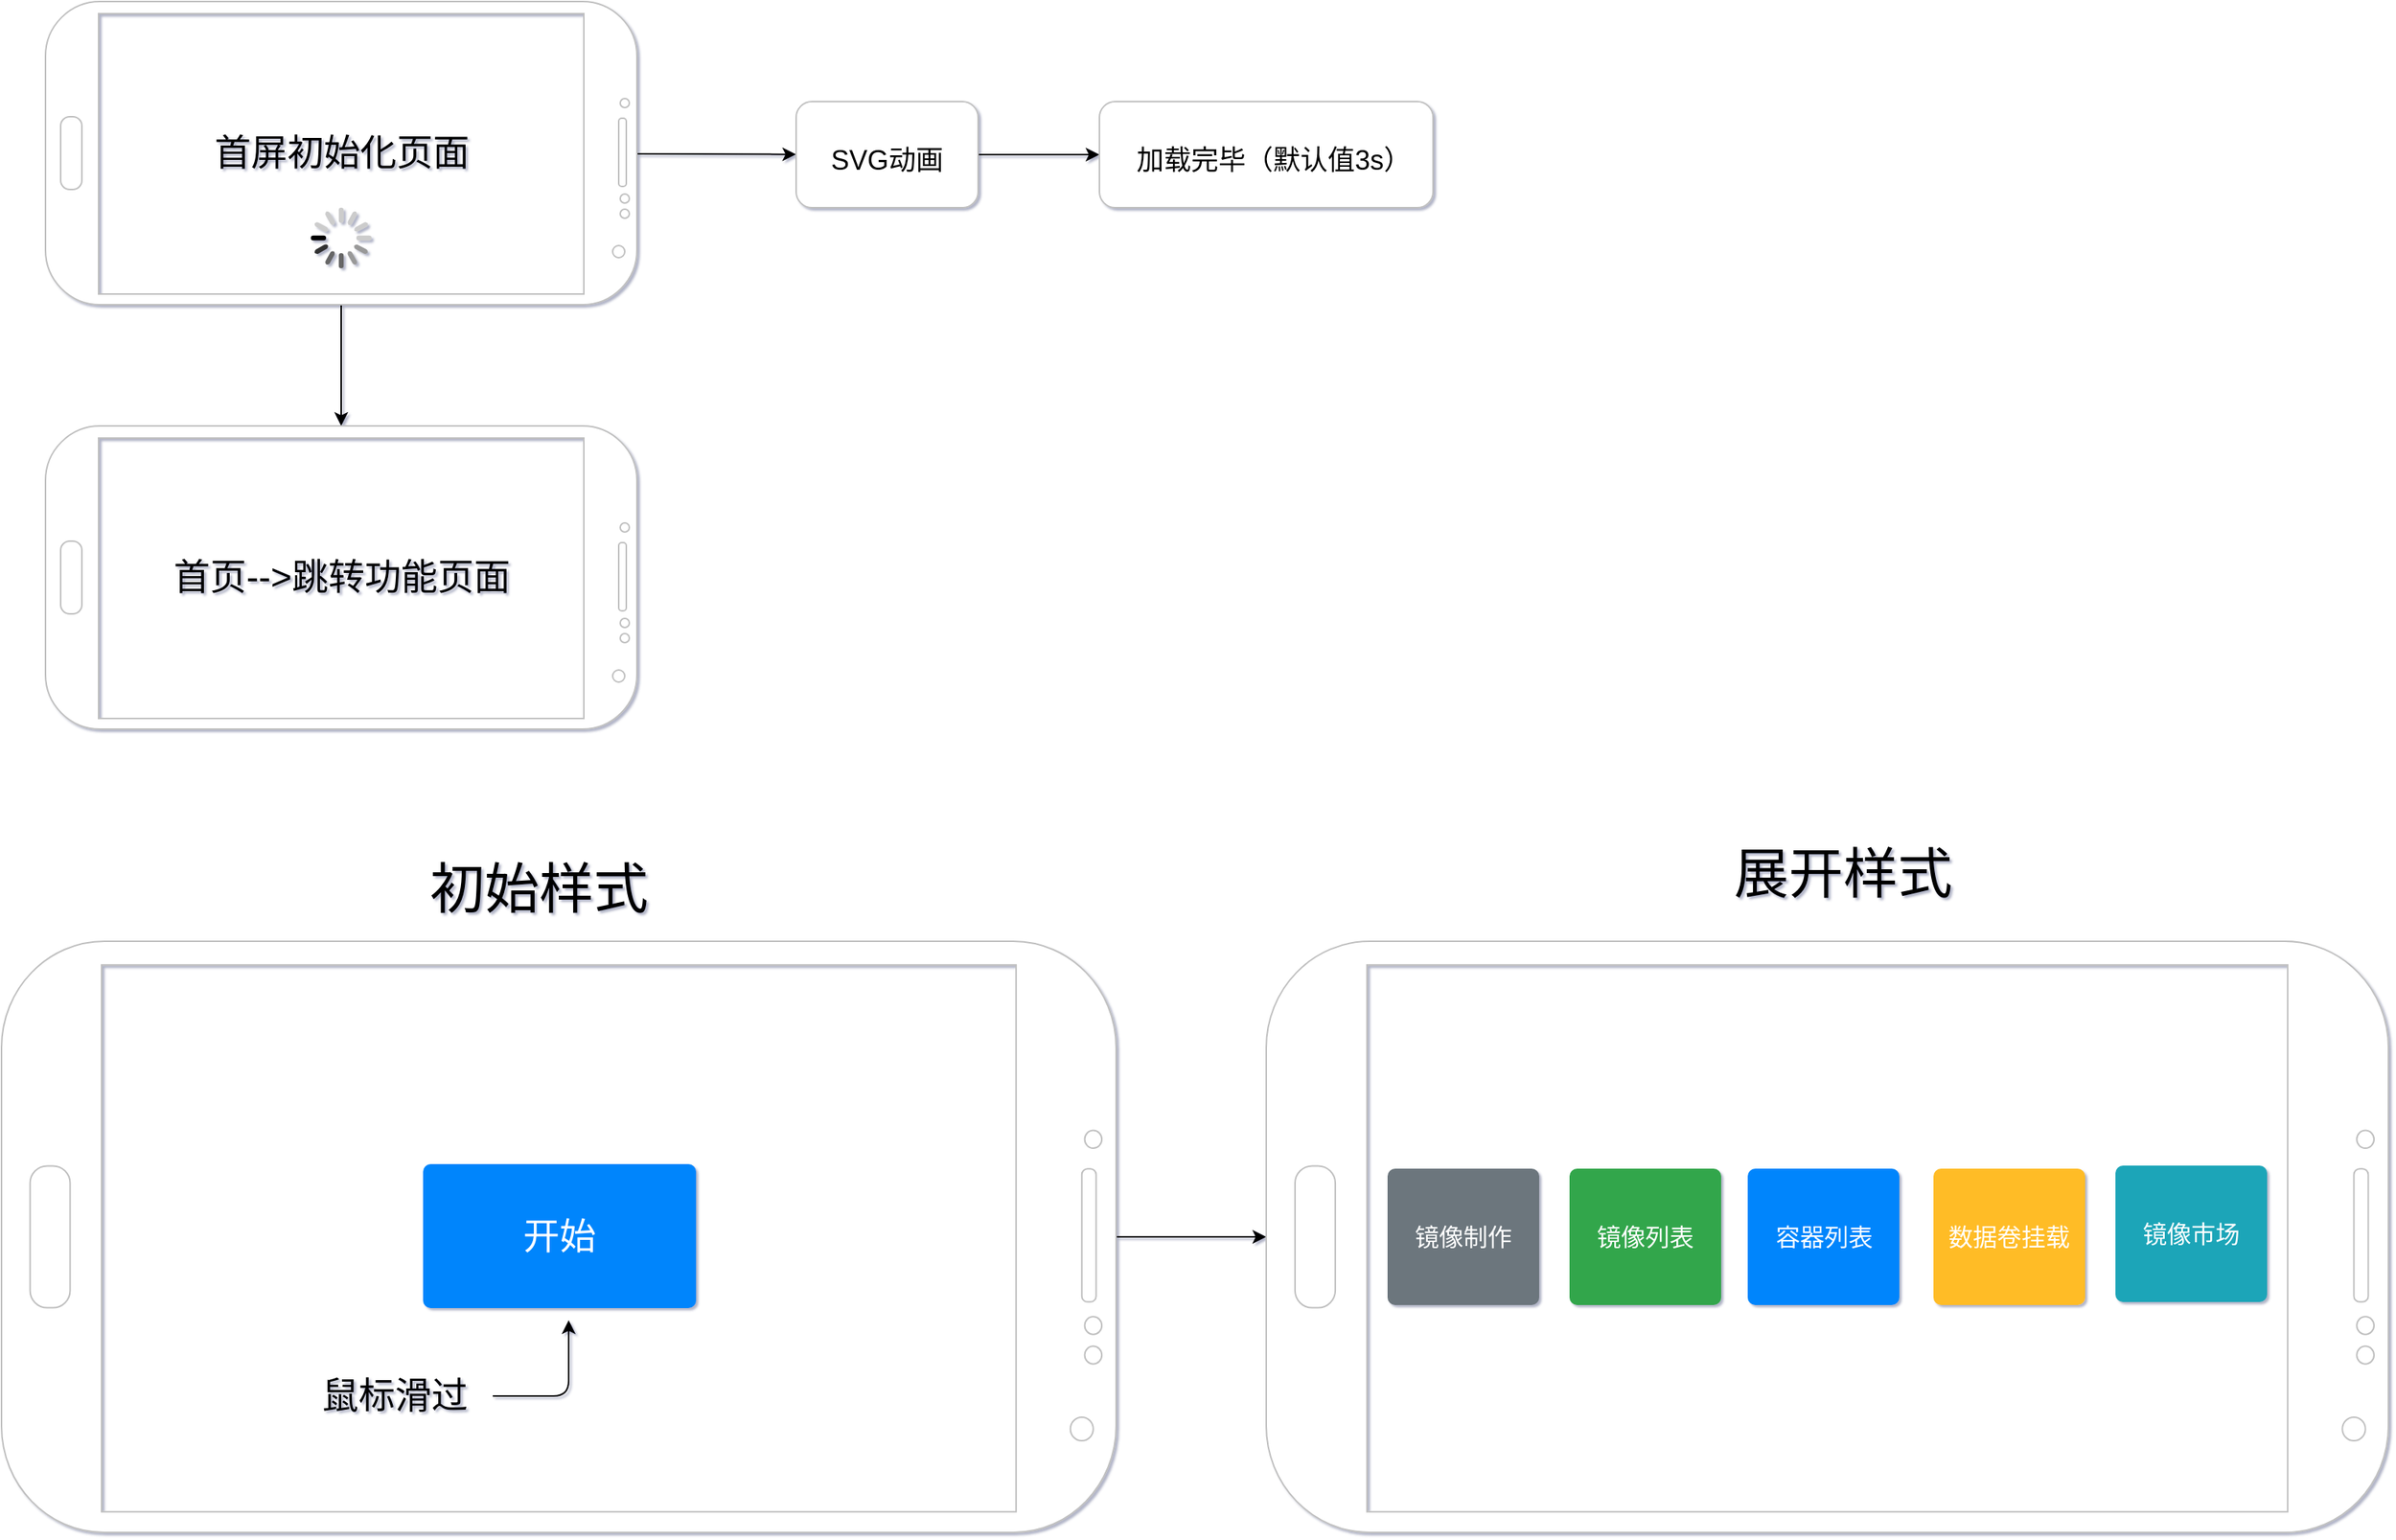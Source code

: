 <mxfile>
    <diagram id="ZY2Z-TiaMthCMwKG_cw0" name="首页">
        <mxGraphModel dx="1009" dy="747" grid="1" gridSize="10" guides="1" tooltips="1" connect="1" arrows="1" fold="1" page="1" pageScale="1" pageWidth="827" pageHeight="583" background="none" math="0" shadow="1">
            <root>
                <mxCell id="0"/>
                <mxCell id="1" parent="0"/>
                <mxCell id="26" value="" style="edgeStyle=none;html=1;fontSize=24;" parent="1" source="23" target="25" edge="1">
                    <mxGeometry relative="1" as="geometry"/>
                </mxCell>
                <mxCell id="33" value="" style="edgeStyle=none;html=1;fontSize=24;" parent="1" source="23" target="29" edge="1">
                    <mxGeometry relative="1" as="geometry"/>
                </mxCell>
                <mxCell id="23" value="" style="verticalLabelPosition=bottom;verticalAlign=top;html=1;shadow=0;dashed=0;strokeWidth=1;shape=mxgraph.android.phone2;strokeColor=#c0c0c0;direction=south;" parent="1" vertex="1">
                    <mxGeometry x="75" y="60" width="390" height="200" as="geometry"/>
                </mxCell>
                <mxCell id="24" value="&lt;font style=&quot;font-size: 24px&quot;&gt;首屏初始化页面&lt;/font&gt;" style="text;html=1;align=center;verticalAlign=middle;resizable=0;points=[];autosize=1;strokeColor=none;fillColor=none;" parent="1" vertex="1">
                    <mxGeometry x="180" y="150" width="180" height="20" as="geometry"/>
                </mxCell>
                <mxCell id="28" value="" style="edgeStyle=none;html=1;fontSize=18;" parent="1" source="25" target="27" edge="1">
                    <mxGeometry relative="1" as="geometry"/>
                </mxCell>
                <mxCell id="25" value="&lt;div&gt;&lt;span&gt;&lt;font style=&quot;font-size: 18px&quot;&gt;&lt;br&gt;&lt;/font&gt;&lt;/span&gt;&lt;/div&gt;&lt;div&gt;&lt;span&gt;&lt;font style=&quot;font-size: 18px&quot;&gt;SVG动画&lt;/font&gt;&lt;/span&gt;&lt;/div&gt;" style="rounded=1;whiteSpace=wrap;html=1;verticalAlign=top;strokeColor=#c0c0c0;shadow=0;dashed=0;strokeWidth=1;align=center;" parent="1" vertex="1">
                    <mxGeometry x="570" y="126" width="120" height="70" as="geometry"/>
                </mxCell>
                <mxCell id="27" value="&lt;div&gt;&lt;span&gt;&lt;font style=&quot;font-size: 18px&quot;&gt;&lt;br&gt;&lt;/font&gt;&lt;/span&gt;&lt;/div&gt;&lt;div&gt;&lt;span&gt;&lt;font style=&quot;font-size: 18px&quot;&gt;&amp;nbsp; 加载完毕（默认值3s）&lt;/font&gt;&lt;/span&gt;&lt;/div&gt;" style="rounded=1;whiteSpace=wrap;html=1;verticalAlign=top;strokeColor=#c0c0c0;shadow=0;dashed=0;strokeWidth=1;align=center;" parent="1" vertex="1">
                    <mxGeometry x="770" y="126" width="220" height="70" as="geometry"/>
                </mxCell>
                <mxCell id="29" value="" style="verticalLabelPosition=bottom;verticalAlign=top;html=1;shadow=0;dashed=0;strokeWidth=1;shape=mxgraph.android.phone2;strokeColor=#c0c0c0;direction=south;" parent="1" vertex="1">
                    <mxGeometry x="75" y="340" width="390" height="200" as="geometry"/>
                </mxCell>
                <mxCell id="30" value="&lt;font style=&quot;font-size: 24px&quot;&gt;首页--&amp;gt;跳转功能页面&lt;/font&gt;" style="text;html=1;align=center;verticalAlign=middle;resizable=0;points=[];autosize=1;strokeColor=none;fillColor=none;fontSize=18;" parent="1" vertex="1">
                    <mxGeometry x="150" y="425" width="240" height="30" as="geometry"/>
                </mxCell>
                <mxCell id="35" value="" style="html=1;verticalLabelPosition=bottom;labelBackgroundColor=#ffffff;verticalAlign=top;shadow=0;dashed=0;strokeWidth=2;shape=mxgraph.ios7.misc.loading_circle;fontSize=24;" parent="1" vertex="1">
                    <mxGeometry x="250" y="196" width="40" height="40" as="geometry"/>
                </mxCell>
                <mxCell id="51" value="" style="edgeStyle=none;html=1;fontSize=24;" parent="1" source="36" target="45" edge="1">
                    <mxGeometry relative="1" as="geometry"/>
                </mxCell>
                <mxCell id="36" value="" style="verticalLabelPosition=bottom;verticalAlign=top;html=1;shadow=0;dashed=0;strokeWidth=1;shape=mxgraph.android.phone2;strokeColor=#c0c0c0;direction=south;" parent="1" vertex="1">
                    <mxGeometry x="46" y="680" width="735" height="390" as="geometry"/>
                </mxCell>
                <mxCell id="40" value="&lt;font style=&quot;font-size: 36px&quot;&gt;初始样式&lt;/font&gt;" style="text;html=1;align=center;verticalAlign=middle;resizable=0;points=[];autosize=1;strokeColor=none;fillColor=none;" parent="1" vertex="1">
                    <mxGeometry x="320" y="630" width="160" height="30" as="geometry"/>
                </mxCell>
                <mxCell id="43" value="&lt;font style=&quot;font-size: 24px&quot;&gt;开始&lt;/font&gt;" style="html=1;shadow=0;dashed=0;shape=mxgraph.bootstrap.rrect;rSize=5;strokeColor=none;strokeWidth=1;fillColor=#0085FC;fontColor=#FFFFFF;whiteSpace=wrap;align=center;verticalAlign=middle;spacingLeft=0;fontStyle=0;fontSize=16;spacing=5;" parent="1" vertex="1">
                    <mxGeometry x="324" y="827" width="180" height="95" as="geometry"/>
                </mxCell>
                <mxCell id="45" value="" style="verticalLabelPosition=bottom;verticalAlign=top;html=1;shadow=0;dashed=0;strokeWidth=1;shape=mxgraph.android.phone2;strokeColor=#c0c0c0;direction=south;" parent="1" vertex="1">
                    <mxGeometry x="880" y="680" width="740" height="390" as="geometry"/>
                </mxCell>
                <mxCell id="46" value="&lt;font style=&quot;font-size: 36px&quot;&gt;展开样式&lt;/font&gt;" style="text;html=1;align=center;verticalAlign=middle;resizable=0;points=[];autosize=1;strokeColor=none;fillColor=none;" parent="1" vertex="1">
                    <mxGeometry x="1180" y="620" width="160" height="30" as="geometry"/>
                </mxCell>
                <mxCell id="49" value="" style="edgeStyle=segmentEdgeStyle;endArrow=classic;html=1;fontSize=24;" parent="1" edge="1">
                    <mxGeometry width="50" height="50" relative="1" as="geometry">
                        <mxPoint x="370" y="980" as="sourcePoint"/>
                        <mxPoint x="420" y="930" as="targetPoint"/>
                    </mxGeometry>
                </mxCell>
                <mxCell id="50" value="鼠标滑过" style="text;html=1;align=center;verticalAlign=middle;resizable=0;points=[];autosize=1;strokeColor=none;fillColor=none;fontSize=24;" parent="1" vertex="1">
                    <mxGeometry x="250" y="965" width="110" height="30" as="geometry"/>
                </mxCell>
                <mxCell id="52" value="容器列表" style="html=1;shadow=0;dashed=0;shape=mxgraph.bootstrap.rrect;rSize=5;strokeColor=none;strokeWidth=1;fillColor=#0085FC;fontColor=#FFFFFF;whiteSpace=wrap;align=center;verticalAlign=middle;spacingLeft=0;fontStyle=0;fontSize=16;spacing=5;" parent="1" vertex="1">
                    <mxGeometry x="1197.5" y="830" width="100" height="90" as="geometry"/>
                </mxCell>
                <mxCell id="53" value="镜像制作" style="html=1;shadow=0;dashed=0;shape=mxgraph.bootstrap.rrect;rSize=5;strokeColor=none;strokeWidth=1;fillColor=#6C767D;fontColor=#FFFFFF;whiteSpace=wrap;align=center;verticalAlign=middle;spacingLeft=0;fontStyle=0;fontSize=16;spacing=5;" parent="1" vertex="1">
                    <mxGeometry x="960" y="830" width="100" height="90" as="geometry"/>
                </mxCell>
                <mxCell id="54" value="镜像列表" style="html=1;shadow=0;dashed=0;shape=mxgraph.bootstrap.rrect;rSize=5;strokeColor=none;strokeWidth=1;fillColor=#33A64C;fontColor=#FFFFFF;whiteSpace=wrap;align=center;verticalAlign=middle;spacingLeft=0;fontStyle=0;fontSize=16;spacing=5;" parent="1" vertex="1">
                    <mxGeometry x="1080" y="830" width="100" height="90" as="geometry"/>
                </mxCell>
                <mxCell id="55" value="数据卷挂载" style="html=1;shadow=0;dashed=0;shape=mxgraph.bootstrap.rrect;rSize=5;strokeColor=none;strokeWidth=1;fillColor=#FFBC26;fontColor=#FFFFFF;whiteSpace=wrap;align=center;verticalAlign=middle;spacingLeft=0;fontStyle=0;fontSize=16;spacing=5;" parent="1" vertex="1">
                    <mxGeometry x="1320" y="830" width="100" height="90" as="geometry"/>
                </mxCell>
                <mxCell id="56" value="镜像市场" style="html=1;shadow=0;dashed=0;shape=mxgraph.bootstrap.rrect;rSize=5;strokeColor=none;strokeWidth=1;fillColor=#1CA5B8;fontColor=#FFFFFF;whiteSpace=wrap;align=center;verticalAlign=middle;spacingLeft=0;fontStyle=0;fontSize=16;spacing=5;" parent="1" vertex="1">
                    <mxGeometry x="1440" y="828" width="100" height="90" as="geometry"/>
                </mxCell>
            </root>
        </mxGraphModel>
    </diagram>
    <diagram id="SzhB8Du72048qasYa-aC" name="容器创建">
        <mxGraphModel dx="841" dy="623" grid="1" gridSize="10" guides="1" tooltips="1" connect="1" arrows="1" fold="1" page="1" pageScale="1" pageWidth="827" pageHeight="583" math="0" shadow="0">
            <root>
                <mxCell id="27uLdjD5mK71LCT6hX2T-0"/>
                <mxCell id="27uLdjD5mK71LCT6hX2T-1" parent="27uLdjD5mK71LCT6hX2T-0"/>
                <mxCell id="gLwVRf4GaK1Xq6DHgBcj-0" value="docker&amp;nbsp; run&amp;nbsp; -itd --name=test&amp;nbsp; -p 80:80&amp;nbsp; -v xxxx:xxxx&amp;nbsp; &amp;lt;镜像&amp;gt;:tag" style="text;html=1;align=center;verticalAlign=middle;resizable=0;points=[];autosize=1;strokeColor=none;fillColor=none;" vertex="1" parent="27uLdjD5mK71LCT6hX2T-1">
                    <mxGeometry x="20" y="30" width="350" height="20" as="geometry"/>
                </mxCell>
            </root>
        </mxGraphModel>
    </diagram>
    <diagram id="aL-fEKTfxlIDBct84glV" name="镜像商场">
        <mxGraphModel dx="889" dy="747" grid="1" gridSize="10" guides="1" tooltips="1" connect="1" arrows="1" fold="1" page="1" pageScale="1" pageWidth="980" pageHeight="1390" background="none" math="0" shadow="0">
            <root>
                <mxCell id="sYQatL_ZUaPR5SQjwAD3-0"/>
                <mxCell id="sYQatL_ZUaPR5SQjwAD3-1" parent="sYQatL_ZUaPR5SQjwAD3-0"/>
                <mxCell id="UU5rGATjZX8cabMyj6oe-0" value="" style="verticalLabelPosition=bottom;verticalAlign=top;html=1;shadow=0;dashed=0;strokeWidth=1;shape=mxgraph.android.tab2;strokeColor=#c0c0c0;direction=north;" parent="sYQatL_ZUaPR5SQjwAD3-1" vertex="1">
                    <mxGeometry x="20" y="10" width="510" height="560" as="geometry"/>
                </mxCell>
                <mxCell id="NUkAJhR4YvqEEVHOfAAl-0" value="" style="verticalLabelPosition=bottom;verticalAlign=top;html=1;shadow=0;dashed=0;strokeWidth=1;strokeColor=none;shape=rect;fillColor=#33b5e5;" parent="sYQatL_ZUaPR5SQjwAD3-1" vertex="1">
                    <mxGeometry x="61" y="77" width="430" height="140" as="geometry"/>
                </mxCell>
                <mxCell id="NUkAJhR4YvqEEVHOfAAl-3" value="" style="shape=rect;fillColor=#F6F6F6;strokeColor=none;" parent="sYQatL_ZUaPR5SQjwAD3-1" vertex="1">
                    <mxGeometry x="168.5" y="160" width="174" height="30" as="geometry"/>
                </mxCell>
                <mxCell id="NUkAJhR4YvqEEVHOfAAl-4" value="" style="html=1;strokeWidth=1;shadow=0;dashed=0;shape=mxgraph.ios7ui.marginRect;rx=3;ry=3;rectMargin=5;fillColor=#E4E4E4;strokeColor=none;" parent="NUkAJhR4YvqEEVHOfAAl-3" vertex="1">
                    <mxGeometry width="174" height="30" as="geometry"/>
                </mxCell>
                <mxCell id="NUkAJhR4YvqEEVHOfAAl-5" value="Search" style="shape=mxgraph.ios7.icons.looking_glass;strokeColor=#878789;fillColor=none;fontColor=#878789;labelPosition=right;verticalLabelPosition=middle;align=left;verticalAlign=middle;fontSize=6;fontStyle=0;spacingTop=2;sketch=0;" parent="NUkAJhR4YvqEEVHOfAAl-3" vertex="1">
                    <mxGeometry x="0.5" y="0.5" width="6" height="6" relative="1" as="geometry">
                        <mxPoint x="-17" y="-3" as="offset"/>
                    </mxGeometry>
                </mxCell>
                <mxCell id="NUkAJhR4YvqEEVHOfAAl-6" value="&lt;font style=&quot;font-size: 24px&quot;&gt;镜像商场&lt;/font&gt;" style="text;html=1;strokeColor=none;fillColor=none;align=center;verticalAlign=middle;whiteSpace=wrap;rounded=0;" parent="sYQatL_ZUaPR5SQjwAD3-1" vertex="1">
                    <mxGeometry x="219.5" y="100" width="115" height="40" as="geometry"/>
                </mxCell>
                <mxCell id="NUkAJhR4YvqEEVHOfAAl-7" value="🔍" style="html=1;strokeWidth=1;shadow=0;dashed=0;shape=mxgraph.ios7ui.icon;fontSize=8;fontColor=#ffffff;buttonText=;whiteSpace=wrap;align=center;" parent="sYQatL_ZUaPR5SQjwAD3-1" vertex="1">
                    <mxGeometry x="350" y="160" width="35" height="30" as="geometry"/>
                </mxCell>
                <mxCell id="NUkAJhR4YvqEEVHOfAAl-9" value="" style="verticalLabelPosition=bottom;verticalAlign=top;html=1;shadow=0;dashed=0;strokeWidth=1;strokeColor=none;shape=rect;fillColor=#FFFFFF;fontSize=24;" parent="sYQatL_ZUaPR5SQjwAD3-1" vertex="1">
                    <mxGeometry x="61" y="217" width="430" height="290" as="geometry"/>
                </mxCell>
                <mxCell id="NUkAJhR4YvqEEVHOfAAl-10" value="&lt;font color=&quot;#000000&quot;&gt;精选镜像&lt;/font&gt;" style="text;html=1;strokeColor=none;fillColor=none;align=center;verticalAlign=middle;whiteSpace=wrap;rounded=0;fontSize=24;" parent="sYQatL_ZUaPR5SQjwAD3-1" vertex="1">
                    <mxGeometry x="80" y="228" width="120" height="30" as="geometry"/>
                </mxCell>
                <mxCell id="NUkAJhR4YvqEEVHOfAAl-22" value="node环境的镜像" style="html=1;shadow=0;dashed=0;shape=mxgraph.bootstrap.rrect;rSize=5;strokeColor=#33A64C;html=1;whiteSpace=wrap;fillColor=#ffffff;fontColor=#33A64C;verticalAlign=bottom;align=left;spacing=20;spacingBottom=0;fontSize=14;" parent="sYQatL_ZUaPR5SQjwAD3-1" vertex="1">
                    <mxGeometry x="90" y="266" width="160" height="100" as="geometry"/>
                </mxCell>
                <mxCell id="NUkAJhR4YvqEEVHOfAAl-23" value="&lt;font style=&quot;font-size: 14px&quot;&gt;NODE&lt;/font&gt;" style="html=1;shadow=0;dashed=0;shape=mxgraph.bootstrap.topButton;rSize=5;perimeter=none;whiteSpace=wrap;fillColor=#F7F7F7;strokeColor=#33A64C;fontColor=#6C767D;resizeWidth=1;fontSize=18;align=left;spacing=20;" parent="NUkAJhR4YvqEEVHOfAAl-22" vertex="1">
                    <mxGeometry width="160.0" height="50" relative="1" as="geometry"/>
                </mxCell>
                <mxCell id="NUkAJhR4YvqEEVHOfAAl-34" value="node环境的镜像" style="html=1;shadow=0;dashed=0;shape=mxgraph.bootstrap.rrect;rSize=5;strokeColor=#33A64C;html=1;whiteSpace=wrap;fillColor=#ffffff;fontColor=#33A64C;verticalAlign=bottom;align=left;spacing=20;spacingBottom=0;fontSize=14;" parent="sYQatL_ZUaPR5SQjwAD3-1" vertex="1">
                    <mxGeometry x="90" y="386" width="160" height="100" as="geometry"/>
                </mxCell>
                <mxCell id="NUkAJhR4YvqEEVHOfAAl-35" value="&lt;font style=&quot;font-size: 14px&quot;&gt;NODE&lt;/font&gt;" style="html=1;shadow=0;dashed=0;shape=mxgraph.bootstrap.topButton;rSize=5;perimeter=none;whiteSpace=wrap;fillColor=#F7F7F7;strokeColor=#33A64C;fontColor=#6C767D;resizeWidth=1;fontSize=18;align=left;spacing=20;" parent="NUkAJhR4YvqEEVHOfAAl-34" vertex="1">
                    <mxGeometry width="160.0" height="50" relative="1" as="geometry"/>
                </mxCell>
                <mxCell id="NUkAJhR4YvqEEVHOfAAl-36" value="node环境的镜像" style="html=1;shadow=0;dashed=0;shape=mxgraph.bootstrap.rrect;rSize=5;strokeColor=#33A64C;html=1;whiteSpace=wrap;fillColor=#ffffff;fontColor=#33A64C;verticalAlign=bottom;align=left;spacing=20;spacingBottom=0;fontSize=14;" parent="sYQatL_ZUaPR5SQjwAD3-1" vertex="1">
                    <mxGeometry x="287.5" y="268" width="160" height="100" as="geometry"/>
                </mxCell>
                <mxCell id="NUkAJhR4YvqEEVHOfAAl-37" value="&lt;font style=&quot;font-size: 14px&quot;&gt;NODE&lt;/font&gt;" style="html=1;shadow=0;dashed=0;shape=mxgraph.bootstrap.topButton;rSize=5;perimeter=none;whiteSpace=wrap;fillColor=#F7F7F7;strokeColor=#33A64C;fontColor=#6C767D;resizeWidth=1;fontSize=18;align=left;spacing=20;" parent="NUkAJhR4YvqEEVHOfAAl-36" vertex="1">
                    <mxGeometry width="160.0" height="50" relative="1" as="geometry"/>
                </mxCell>
                <mxCell id="NUkAJhR4YvqEEVHOfAAl-38" value="node环境的镜像" style="html=1;shadow=0;dashed=0;shape=mxgraph.bootstrap.rrect;rSize=5;strokeColor=#33A64C;html=1;whiteSpace=wrap;fillColor=#ffffff;fontColor=#33A64C;verticalAlign=bottom;align=left;spacing=20;spacingBottom=0;fontSize=14;" parent="sYQatL_ZUaPR5SQjwAD3-1" vertex="1">
                    <mxGeometry x="287.5" y="386" width="160" height="100" as="geometry"/>
                </mxCell>
                <mxCell id="NUkAJhR4YvqEEVHOfAAl-39" value="&lt;font style=&quot;font-size: 14px&quot;&gt;NODE&lt;/font&gt;" style="html=1;shadow=0;dashed=0;shape=mxgraph.bootstrap.topButton;rSize=5;perimeter=none;whiteSpace=wrap;fillColor=#F7F7F7;strokeColor=#33A64C;fontColor=#6C767D;resizeWidth=1;fontSize=18;align=left;spacing=20;" parent="NUkAJhR4YvqEEVHOfAAl-38" vertex="1">
                    <mxGeometry width="160.0" height="50" relative="1" as="geometry"/>
                </mxCell>
                <mxCell id="NUkAJhR4YvqEEVHOfAAl-40" value="" style="verticalLabelPosition=bottom;verticalAlign=top;html=1;shadow=0;dashed=0;strokeWidth=1;shape=mxgraph.android.tab2;strokeColor=#c0c0c0;direction=north;" parent="sYQatL_ZUaPR5SQjwAD3-1" vertex="1">
                    <mxGeometry x="22" y="710" width="510" height="560" as="geometry"/>
                </mxCell>
                <mxCell id="NUkAJhR4YvqEEVHOfAAl-41" value="" style="verticalLabelPosition=bottom;verticalAlign=top;html=1;shadow=0;dashed=0;strokeWidth=1;strokeColor=none;shape=rect;fillColor=#33b5e5;" parent="sYQatL_ZUaPR5SQjwAD3-1" vertex="1">
                    <mxGeometry x="63" y="777" width="430" height="140" as="geometry"/>
                </mxCell>
                <mxCell id="NUkAJhR4YvqEEVHOfAAl-45" value="&lt;font style=&quot;font-size: 24px&quot;&gt;镜像商场&lt;/font&gt;" style="text;html=1;strokeColor=none;fillColor=none;align=center;verticalAlign=middle;whiteSpace=wrap;rounded=0;" parent="sYQatL_ZUaPR5SQjwAD3-1" vertex="1">
                    <mxGeometry x="221.5" y="800" width="115" height="40" as="geometry"/>
                </mxCell>
                <mxCell id="NUkAJhR4YvqEEVHOfAAl-46" value="🔍" style="html=1;strokeWidth=1;shadow=0;dashed=0;shape=mxgraph.ios7ui.icon;fontSize=8;fontColor=#ffffff;buttonText=;whiteSpace=wrap;align=center;" parent="sYQatL_ZUaPR5SQjwAD3-1" vertex="1">
                    <mxGeometry x="352" y="860" width="35" height="30" as="geometry"/>
                </mxCell>
                <mxCell id="NUkAJhR4YvqEEVHOfAAl-47" value="" style="verticalLabelPosition=bottom;verticalAlign=top;html=1;shadow=0;dashed=0;strokeWidth=1;strokeColor=none;shape=rect;fillColor=#FFFFFF;fontSize=24;" parent="sYQatL_ZUaPR5SQjwAD3-1" vertex="1">
                    <mxGeometry x="63" y="917" width="430" height="290" as="geometry"/>
                </mxCell>
                <mxCell id="NUkAJhR4YvqEEVHOfAAl-48" value="&lt;font color=&quot;#000000&quot;&gt;精选镜像&lt;/font&gt;" style="text;html=1;strokeColor=none;fillColor=none;align=center;verticalAlign=middle;whiteSpace=wrap;rounded=0;fontSize=24;" parent="sYQatL_ZUaPR5SQjwAD3-1" vertex="1">
                    <mxGeometry x="82" y="930" width="120" height="30" as="geometry"/>
                </mxCell>
                <mxCell id="NUkAJhR4YvqEEVHOfAAl-51" value="node环境的镜像" style="html=1;shadow=0;dashed=0;shape=mxgraph.bootstrap.rrect;rSize=5;strokeColor=#33A64C;html=1;whiteSpace=wrap;fillColor=#ffffff;fontColor=#33A64C;verticalAlign=bottom;align=left;spacing=20;spacingBottom=0;fontSize=14;" parent="sYQatL_ZUaPR5SQjwAD3-1" vertex="1">
                    <mxGeometry x="92" y="1080" width="160" height="100" as="geometry"/>
                </mxCell>
                <mxCell id="NUkAJhR4YvqEEVHOfAAl-52" value="&lt;font style=&quot;font-size: 14px&quot;&gt;NODE&lt;/font&gt;" style="html=1;shadow=0;dashed=0;shape=mxgraph.bootstrap.topButton;rSize=5;perimeter=none;whiteSpace=wrap;fillColor=#F7F7F7;strokeColor=#33A64C;fontColor=#6C767D;resizeWidth=1;fontSize=18;align=left;spacing=20;" parent="NUkAJhR4YvqEEVHOfAAl-51" vertex="1">
                    <mxGeometry width="160.0" height="50" relative="1" as="geometry"/>
                </mxCell>
                <mxCell id="NUkAJhR4YvqEEVHOfAAl-53" value="node环境的镜像" style="html=1;shadow=0;dashed=0;shape=mxgraph.bootstrap.rrect;rSize=5;strokeColor=#33A64C;html=1;whiteSpace=wrap;fillColor=#ffffff;fontColor=#33A64C;verticalAlign=bottom;align=left;spacing=20;spacingBottom=0;fontSize=14;" parent="sYQatL_ZUaPR5SQjwAD3-1" vertex="1">
                    <mxGeometry x="289.5" y="965" width="160" height="100" as="geometry"/>
                </mxCell>
                <mxCell id="NUkAJhR4YvqEEVHOfAAl-54" value="&lt;font style=&quot;font-size: 14px&quot;&gt;NODE&lt;/font&gt;" style="html=1;shadow=0;dashed=0;shape=mxgraph.bootstrap.topButton;rSize=5;perimeter=none;whiteSpace=wrap;fillColor=#F7F7F7;strokeColor=#33A64C;fontColor=#6C767D;resizeWidth=1;fontSize=18;align=left;spacing=20;" parent="NUkAJhR4YvqEEVHOfAAl-53" vertex="1">
                    <mxGeometry width="160.0" height="50" relative="1" as="geometry"/>
                </mxCell>
                <mxCell id="NUkAJhR4YvqEEVHOfAAl-55" value="node环境的镜像" style="html=1;shadow=0;dashed=0;shape=mxgraph.bootstrap.rrect;rSize=5;strokeColor=#33A64C;html=1;whiteSpace=wrap;fillColor=#ffffff;fontColor=#33A64C;verticalAlign=bottom;align=left;spacing=20;spacingBottom=0;fontSize=14;" parent="sYQatL_ZUaPR5SQjwAD3-1" vertex="1">
                    <mxGeometry x="289.5" y="1080" width="160" height="100" as="geometry"/>
                </mxCell>
                <mxCell id="NUkAJhR4YvqEEVHOfAAl-56" value="&lt;font style=&quot;font-size: 14px&quot;&gt;NODE&lt;/font&gt;" style="html=1;shadow=0;dashed=0;shape=mxgraph.bootstrap.topButton;rSize=5;perimeter=none;whiteSpace=wrap;fillColor=#F7F7F7;strokeColor=#33A64C;fontColor=#6C767D;resizeWidth=1;fontSize=18;align=left;spacing=20;" parent="NUkAJhR4YvqEEVHOfAAl-55" vertex="1">
                    <mxGeometry width="160.0" height="50" relative="1" as="geometry"/>
                </mxCell>
                <mxCell id="NUkAJhR4YvqEEVHOfAAl-57" value="进入镜像商店初始页面" style="html=1;shadow=0;dashed=0;shape=mxgraph.bootstrap.rrect;rSize=5;strokeColor=none;strokeWidth=1;fillColor=#6C767D;fontColor=#FFFFFF;whiteSpace=wrap;align=center;verticalAlign=middle;spacingLeft=10;fontStyle=1;fontSize=18;" parent="sYQatL_ZUaPR5SQjwAD3-1" vertex="1">
                    <mxGeometry x="600" y="20" width="300" height="40" as="geometry"/>
                </mxCell>
                <mxCell id="NUkAJhR4YvqEEVHOfAAl-58" value="&lt;h1&gt;&lt;font color=&quot;#ffffff&quot;&gt;搜索🔍&lt;/font&gt;&lt;/h1&gt;&lt;p&gt;&lt;font color=&quot;#ffffff&quot;&gt;在搜索框可以输入想要查询的镜像文件&lt;br&gt;和docker.hub 页面进行搜索的结果一致。&lt;/font&gt;&lt;/p&gt;" style="text;html=1;strokeColor=none;fillColor=none;spacing=5;spacingTop=-20;whiteSpace=wrap;overflow=hidden;rounded=0;fontSize=14;fontColor=#000000;" parent="sYQatL_ZUaPR5SQjwAD3-1" vertex="1">
                    <mxGeometry x="610" y="77" width="300" height="120" as="geometry"/>
                </mxCell>
                <mxCell id="eteXYlg-2ede5nNgnoD8-0" value="&lt;h1&gt;&lt;font color=&quot;#ffffff&quot;&gt;镜像镜像&lt;/font&gt;&lt;/h1&gt;&lt;p&gt;&lt;font color=&quot;#ffffff&quot;&gt;放置了一些官方使用人数较多，下载次数多的镜像，供用户直接进行一个下载，免去了搜索的操作。&lt;/font&gt;&lt;/p&gt;" style="text;html=1;strokeColor=none;fillColor=none;spacing=5;spacingTop=-20;whiteSpace=wrap;overflow=hidden;rounded=0;fontSize=14;fontColor=#000000;" parent="sYQatL_ZUaPR5SQjwAD3-1" vertex="1">
                    <mxGeometry x="600" y="400" width="250" height="170" as="geometry"/>
                </mxCell>
                <mxCell id="eteXYlg-2ede5nNgnoD8-3" value="alpine" style="html=1;shadow=0;dashed=0;shape=mxgraph.bootstrap.rrect;rSize=5;strokeColor=#FDFDFE;strokeWidth=1;fillColor=#FEFEFE;fontColor=#818182;whiteSpace=wrap;align=left;verticalAlign=middle;spacingLeft=10;fontSize=14;" parent="sYQatL_ZUaPR5SQjwAD3-1" vertex="1">
                    <mxGeometry x="180.5" y="857.5" width="162" height="32.5" as="geometry"/>
                </mxCell>
                <mxCell id="eteXYlg-2ede5nNgnoD8-5" value="&lt;p style=&quot;line-height: 1.8&quot;&gt;&lt;font style=&quot;font-size: 18px&quot;&gt;输入搜索镜像名&lt;br&gt;支持模糊查询&lt;/font&gt;&lt;/p&gt;" style="text;html=1;strokeColor=none;fillColor=none;align=center;verticalAlign=middle;whiteSpace=wrap;rounded=0;fontSize=14;fontColor=#FFFFFF;" parent="sYQatL_ZUaPR5SQjwAD3-1" vertex="1">
                    <mxGeometry x="604" y="190" width="160" height="60" as="geometry"/>
                </mxCell>
                <mxCell id="zHrpFBNm8l_q3KDdwp_H-3" value="node环境的镜像" style="html=1;shadow=0;dashed=0;shape=mxgraph.bootstrap.rrect;rSize=5;strokeColor=#33A64C;html=1;whiteSpace=wrap;fillColor=#ffffff;fontColor=#33A64C;verticalAlign=bottom;align=left;spacing=20;spacingBottom=0;fontSize=14;" parent="sYQatL_ZUaPR5SQjwAD3-1" vertex="1">
                    <mxGeometry x="92" y="965" width="160" height="100" as="geometry"/>
                </mxCell>
                <mxCell id="zHrpFBNm8l_q3KDdwp_H-4" value="&lt;font style=&quot;font-size: 14px&quot;&gt;NODE&lt;/font&gt;" style="html=1;shadow=0;dashed=0;shape=mxgraph.bootstrap.topButton;rSize=5;perimeter=none;whiteSpace=wrap;fillColor=#F7F7F7;strokeColor=#33A64C;fontColor=#6C767D;resizeWidth=1;fontSize=18;align=left;spacing=20;" parent="zHrpFBNm8l_q3KDdwp_H-3" vertex="1">
                    <mxGeometry width="160.0" height="50" relative="1" as="geometry"/>
                </mxCell>
                <mxCell id="zHrpFBNm8l_q3KDdwp_H-6" value="&lt;p style=&quot;line-height: 1.8&quot;&gt;&lt;span style=&quot;font-size: 18px&quot;&gt;点击搜索进行查询&lt;/span&gt;&lt;/p&gt;" style="text;html=1;strokeColor=none;fillColor=none;align=center;verticalAlign=middle;whiteSpace=wrap;rounded=0;fontSize=14;fontColor=#FFFFFF;" parent="sYQatL_ZUaPR5SQjwAD3-1" vertex="1">
                    <mxGeometry x="610" y="262.5" width="160" height="55" as="geometry"/>
                </mxCell>
                <mxCell id="zHrpFBNm8l_q3KDdwp_H-7" value="" style="endArrow=classic;html=1;fontSize=18;fontColor=#FFFFFF;exitX=0.557;exitY=1.067;exitDx=0;exitDy=0;exitPerimeter=0;entryX=0;entryY=0.5;entryDx=0;entryDy=0;" parent="sYQatL_ZUaPR5SQjwAD3-1" source="NUkAJhR4YvqEEVHOfAAl-7" target="zHrpFBNm8l_q3KDdwp_H-6" edge="1">
                    <mxGeometry width="50" height="50" relative="1" as="geometry">
                        <mxPoint x="420" y="190" as="sourcePoint"/>
                        <mxPoint x="470" y="140" as="targetPoint"/>
                    </mxGeometry>
                </mxCell>
                <mxCell id="zHrpFBNm8l_q3KDdwp_H-8" value="" style="endArrow=classic;html=1;fontSize=18;fontColor=#FFFFFF;exitX=1;exitY=0.5;exitDx=0;exitDy=0;entryX=0;entryY=0;entryDx=0;entryDy=0;" parent="sYQatL_ZUaPR5SQjwAD3-1" source="NUkAJhR4YvqEEVHOfAAl-3" target="eteXYlg-2ede5nNgnoD8-5" edge="1">
                    <mxGeometry width="50" height="50" relative="1" as="geometry">
                        <mxPoint x="400" y="180" as="sourcePoint"/>
                        <mxPoint x="450" y="130" as="targetPoint"/>
                    </mxGeometry>
                </mxCell>
                <mxCell id="zHrpFBNm8l_q3KDdwp_H-9" value="" style="html=1;shadow=0;dashed=0;shape=mxgraph.bootstrap.rrect;rSize=5;strokeColor=none;strokeWidth=1;fillColor=#343A40;fontColor=#ffffff;whiteSpace=wrap;align=center;verticalAlign=middle;spacingLeft=0;fontStyle=0;fontSize=16;spacing=5;" parent="sYQatL_ZUaPR5SQjwAD3-1" vertex="1">
                    <mxGeometry x="200" y="774" width="298" height="436" as="geometry"/>
                </mxCell>
                <mxCell id="zHrpFBNm8l_q3KDdwp_H-12" value="" style="html=1;verticalLabelPosition=bottom;labelBackgroundColor=#ffffff;verticalAlign=top;shadow=0;dashed=0;strokeWidth=2;shape=mxgraph.ios7.misc.loading_circle;fontSize=18;fontColor=#FFFFFF;" parent="sYQatL_ZUaPR5SQjwAD3-1" vertex="1">
                    <mxGeometry x="245" y="600" width="68" height="70" as="geometry"/>
                </mxCell>
                <mxCell id="zHrpFBNm8l_q3KDdwp_H-14" value="搜索结果" style="html=1;strokeWidth=1;shadow=0;dashed=0;shape=mxgraph.ios7ui.icon;fontSize=8;fontColor=#ffffff;buttonText=;whiteSpace=wrap;align=center;" parent="sYQatL_ZUaPR5SQjwAD3-1" vertex="1">
                    <mxGeometry x="210" y="780" width="280" height="36" as="geometry"/>
                </mxCell>
                <mxCell id="4YdsoaOoLgvMXguQuDrc-0" value="&lt;h1&gt;&lt;font color=&quot;#ffffff&quot; style=&quot;font-size: 18px&quot;&gt;在线翻译&lt;/font&gt;&lt;/h1&gt;&lt;p&gt;&lt;font color=&quot;#ffffff&quot;&gt;在查询镜像文件的时候，有个详情描述，用户可以点击列表中的翻译图标进行中文翻译&lt;/font&gt;&lt;/p&gt;" style="text;html=1;strokeColor=none;fillColor=none;spacing=5;spacingTop=-20;whiteSpace=wrap;overflow=hidden;rounded=0;fontSize=14;fontColor=#000000;" parent="sYQatL_ZUaPR5SQjwAD3-1" vertex="1">
                    <mxGeometry x="600" y="540" width="250" height="120" as="geometry"/>
                </mxCell>
            </root>
        </mxGraphModel>
    </diagram>
    <diagram id="BUH-UkCZ4VvFHRdcdEK2" name="镜像列表">
        <mxGraphModel dx="643" dy="372" grid="1" gridSize="10" guides="1" tooltips="1" connect="1" arrows="1" fold="1" page="1" pageScale="1" pageWidth="980" pageHeight="1390" math="0" shadow="0">
            <root>
                <mxCell id="k_AD4wh6NUf_5AYfPmYU-0"/>
                <mxCell id="k_AD4wh6NUf_5AYfPmYU-1" parent="k_AD4wh6NUf_5AYfPmYU-0"/>
            </root>
        </mxGraphModel>
    </diagram>
</mxfile>